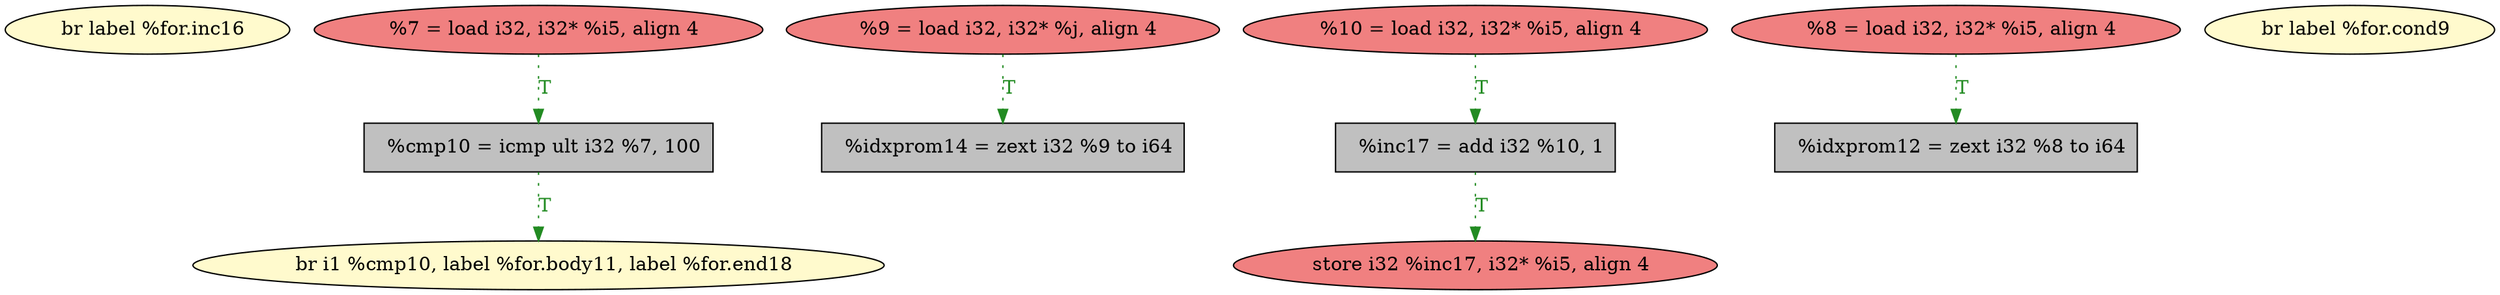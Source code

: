 
digraph G {


node1449 [fillcolor=lemonchiffon,label="  br label %for.inc16",shape=ellipse,style=filled ]
node1448 [fillcolor=lemonchiffon,label="  br i1 %cmp10, label %for.body11, label %for.end18",shape=ellipse,style=filled ]
node1447 [fillcolor=lightcoral,label="  %7 = load i32, i32* %i5, align 4",shape=ellipse,style=filled ]
node1446 [fillcolor=lightcoral,label="  %9 = load i32, i32* %j, align 4",shape=ellipse,style=filled ]
node1441 [fillcolor=lightcoral,label="  store i32 %inc17, i32* %i5, align 4",shape=ellipse,style=filled ]
node1443 [fillcolor=grey,label="  %inc17 = add i32 %10, 1",shape=rectangle,style=filled ]
node1450 [fillcolor=lightcoral,label="  %8 = load i32, i32* %i5, align 4",shape=ellipse,style=filled ]
node1440 [fillcolor=lemonchiffon,label="  br label %for.cond9",shape=ellipse,style=filled ]
node1451 [fillcolor=grey,label="  %idxprom12 = zext i32 %8 to i64",shape=rectangle,style=filled ]
node1442 [fillcolor=lightcoral,label="  %10 = load i32, i32* %i5, align 4",shape=ellipse,style=filled ]
node1444 [fillcolor=grey,label="  %idxprom14 = zext i32 %9 to i64",shape=rectangle,style=filled ]
node1445 [fillcolor=grey,label="  %cmp10 = icmp ult i32 %7, 100",shape=rectangle,style=filled ]

node1443->node1441 [style=dotted,color=forestgreen,label="T",fontcolor=forestgreen ]
node1445->node1448 [style=dotted,color=forestgreen,label="T",fontcolor=forestgreen ]
node1450->node1451 [style=dotted,color=forestgreen,label="T",fontcolor=forestgreen ]
node1447->node1445 [style=dotted,color=forestgreen,label="T",fontcolor=forestgreen ]
node1442->node1443 [style=dotted,color=forestgreen,label="T",fontcolor=forestgreen ]
node1446->node1444 [style=dotted,color=forestgreen,label="T",fontcolor=forestgreen ]


}
